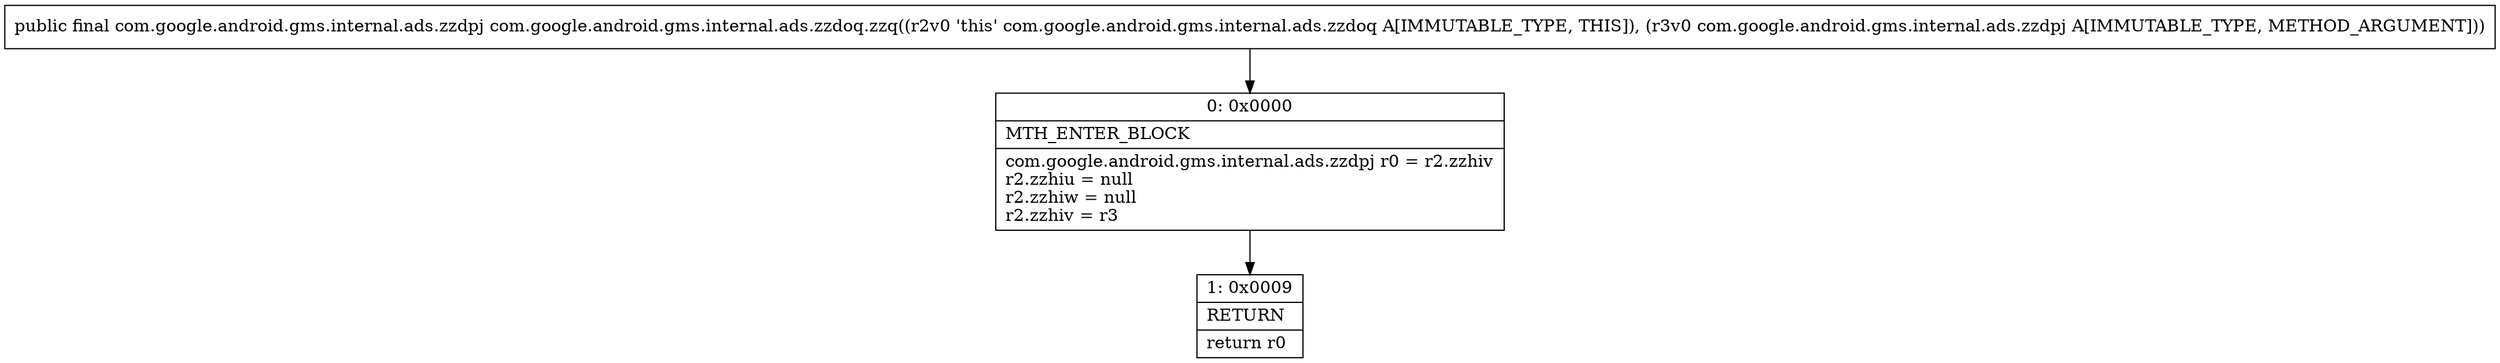 digraph "CFG forcom.google.android.gms.internal.ads.zzdoq.zzq(Lcom\/google\/android\/gms\/internal\/ads\/zzdpj;)Lcom\/google\/android\/gms\/internal\/ads\/zzdpj;" {
Node_0 [shape=record,label="{0\:\ 0x0000|MTH_ENTER_BLOCK\l|com.google.android.gms.internal.ads.zzdpj r0 = r2.zzhiv\lr2.zzhiu = null\lr2.zzhiw = null\lr2.zzhiv = r3\l}"];
Node_1 [shape=record,label="{1\:\ 0x0009|RETURN\l|return r0\l}"];
MethodNode[shape=record,label="{public final com.google.android.gms.internal.ads.zzdpj com.google.android.gms.internal.ads.zzdoq.zzq((r2v0 'this' com.google.android.gms.internal.ads.zzdoq A[IMMUTABLE_TYPE, THIS]), (r3v0 com.google.android.gms.internal.ads.zzdpj A[IMMUTABLE_TYPE, METHOD_ARGUMENT])) }"];
MethodNode -> Node_0;
Node_0 -> Node_1;
}

